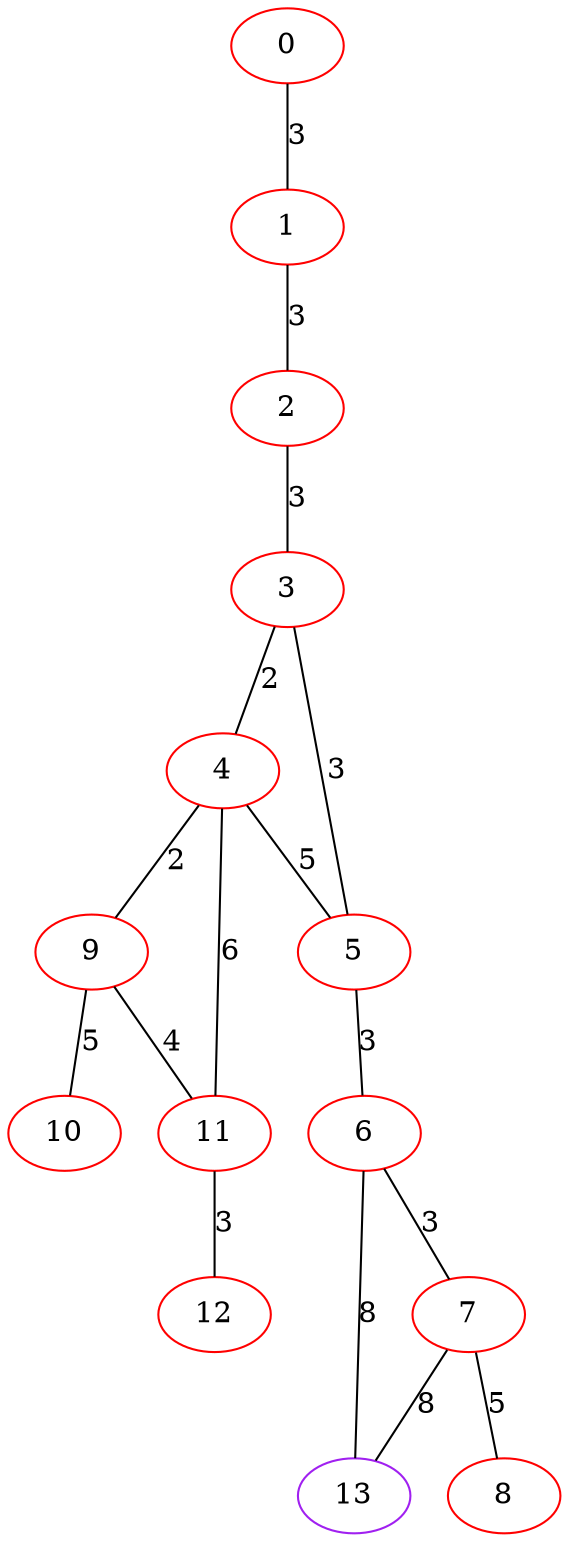 graph "" {
0 [color=red, weight=1];
1 [color=red, weight=1];
2 [color=red, weight=1];
3 [color=red, weight=1];
4 [color=red, weight=1];
5 [color=red, weight=1];
6 [color=red, weight=1];
7 [color=red, weight=1];
8 [color=red, weight=1];
9 [color=red, weight=1];
10 [color=red, weight=1];
11 [color=red, weight=1];
12 [color=red, weight=1];
13 [color=purple, weight=4];
0 -- 1  [key=0, label=3];
1 -- 2  [key=0, label=3];
2 -- 3  [key=0, label=3];
3 -- 4  [key=0, label=2];
3 -- 5  [key=0, label=3];
4 -- 11  [key=0, label=6];
4 -- 9  [key=0, label=2];
4 -- 5  [key=0, label=5];
5 -- 6  [key=0, label=3];
6 -- 13  [key=0, label=8];
6 -- 7  [key=0, label=3];
7 -- 8  [key=0, label=5];
7 -- 13  [key=0, label=8];
9 -- 10  [key=0, label=5];
9 -- 11  [key=0, label=4];
11 -- 12  [key=0, label=3];
}
